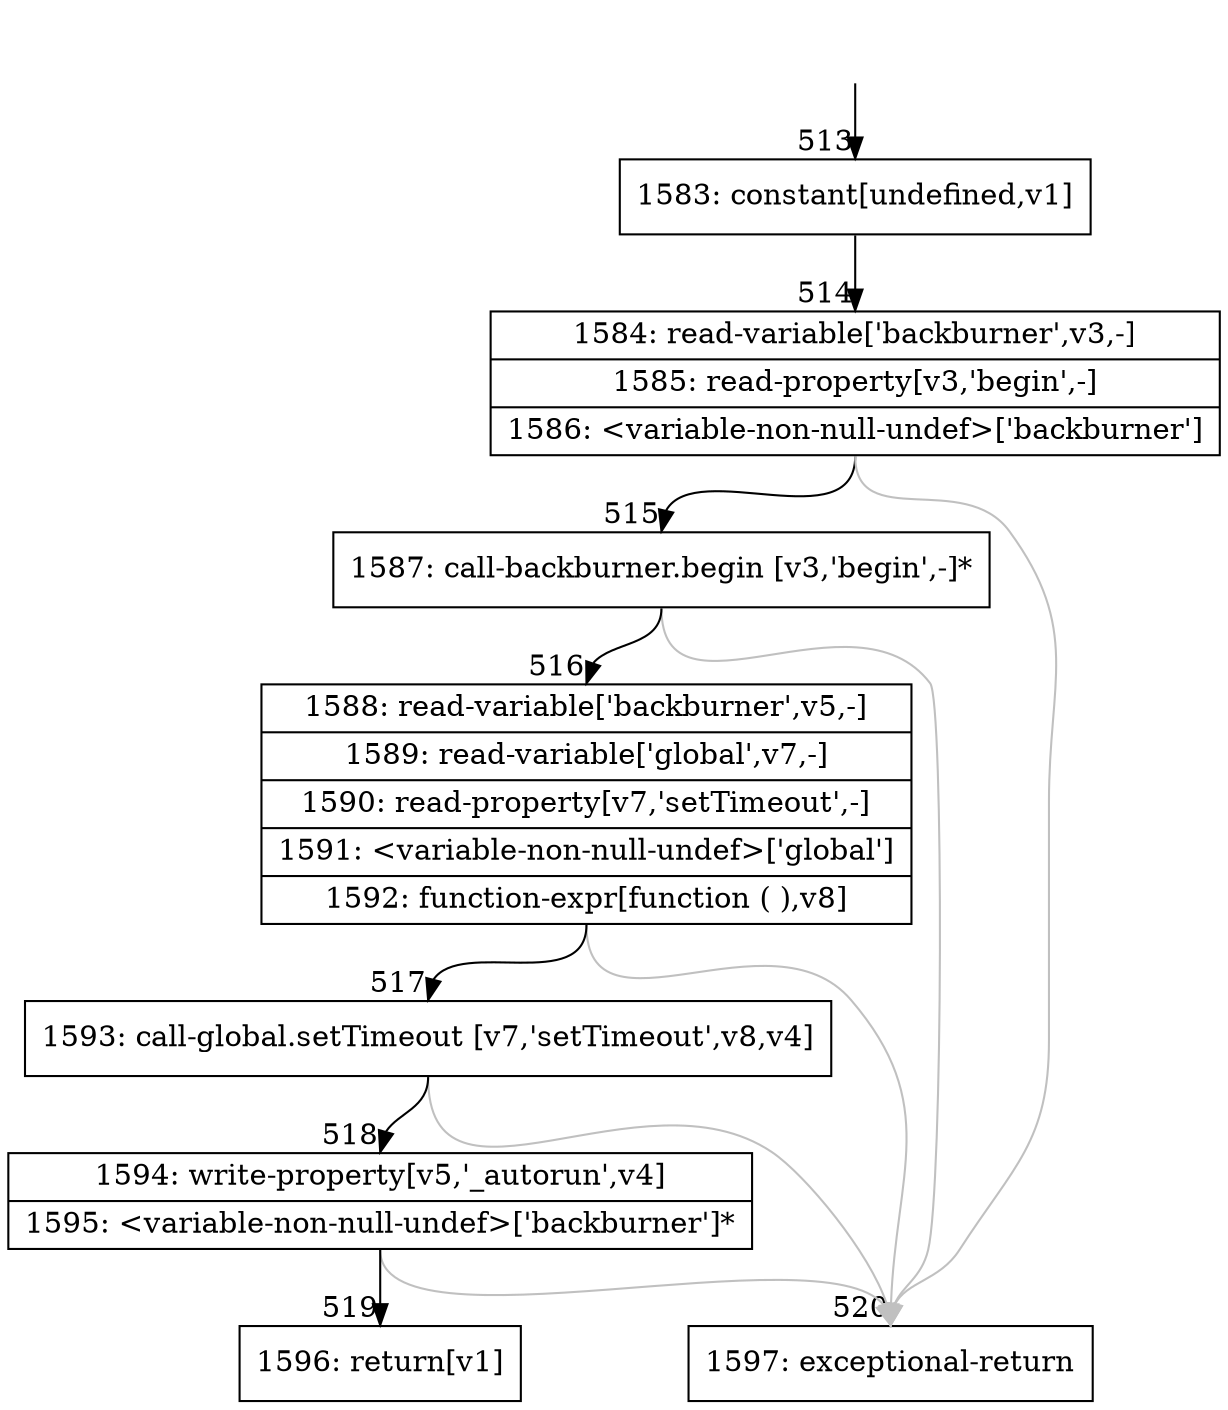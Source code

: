 digraph {
rankdir="TD"
BB_entry27[shape=none,label=""];
BB_entry27 -> BB513 [tailport=s, headport=n, headlabel="    513"]
BB513 [shape=record label="{1583: constant[undefined,v1]}" ] 
BB513 -> BB514 [tailport=s, headport=n, headlabel="      514"]
BB514 [shape=record label="{1584: read-variable['backburner',v3,-]|1585: read-property[v3,'begin',-]|1586: \<variable-non-null-undef\>['backburner']}" ] 
BB514 -> BB515 [tailport=s, headport=n, headlabel="      515"]
BB514 -> BB520 [tailport=s, headport=n, color=gray, headlabel="      520"]
BB515 [shape=record label="{1587: call-backburner.begin [v3,'begin',-]*}" ] 
BB515 -> BB516 [tailport=s, headport=n, headlabel="      516"]
BB515 -> BB520 [tailport=s, headport=n, color=gray]
BB516 [shape=record label="{1588: read-variable['backburner',v5,-]|1589: read-variable['global',v7,-]|1590: read-property[v7,'setTimeout',-]|1591: \<variable-non-null-undef\>['global']|1592: function-expr[function ( ),v8]}" ] 
BB516 -> BB517 [tailport=s, headport=n, headlabel="      517"]
BB516 -> BB520 [tailport=s, headport=n, color=gray]
BB517 [shape=record label="{1593: call-global.setTimeout [v7,'setTimeout',v8,v4]}" ] 
BB517 -> BB518 [tailport=s, headport=n, headlabel="      518"]
BB517 -> BB520 [tailport=s, headport=n, color=gray]
BB518 [shape=record label="{1594: write-property[v5,'_autorun',v4]|1595: \<variable-non-null-undef\>['backburner']*}" ] 
BB518 -> BB519 [tailport=s, headport=n, headlabel="      519"]
BB518 -> BB520 [tailport=s, headport=n, color=gray]
BB519 [shape=record label="{1596: return[v1]}" ] 
BB520 [shape=record label="{1597: exceptional-return}" ] 
//#$~ 552
}
